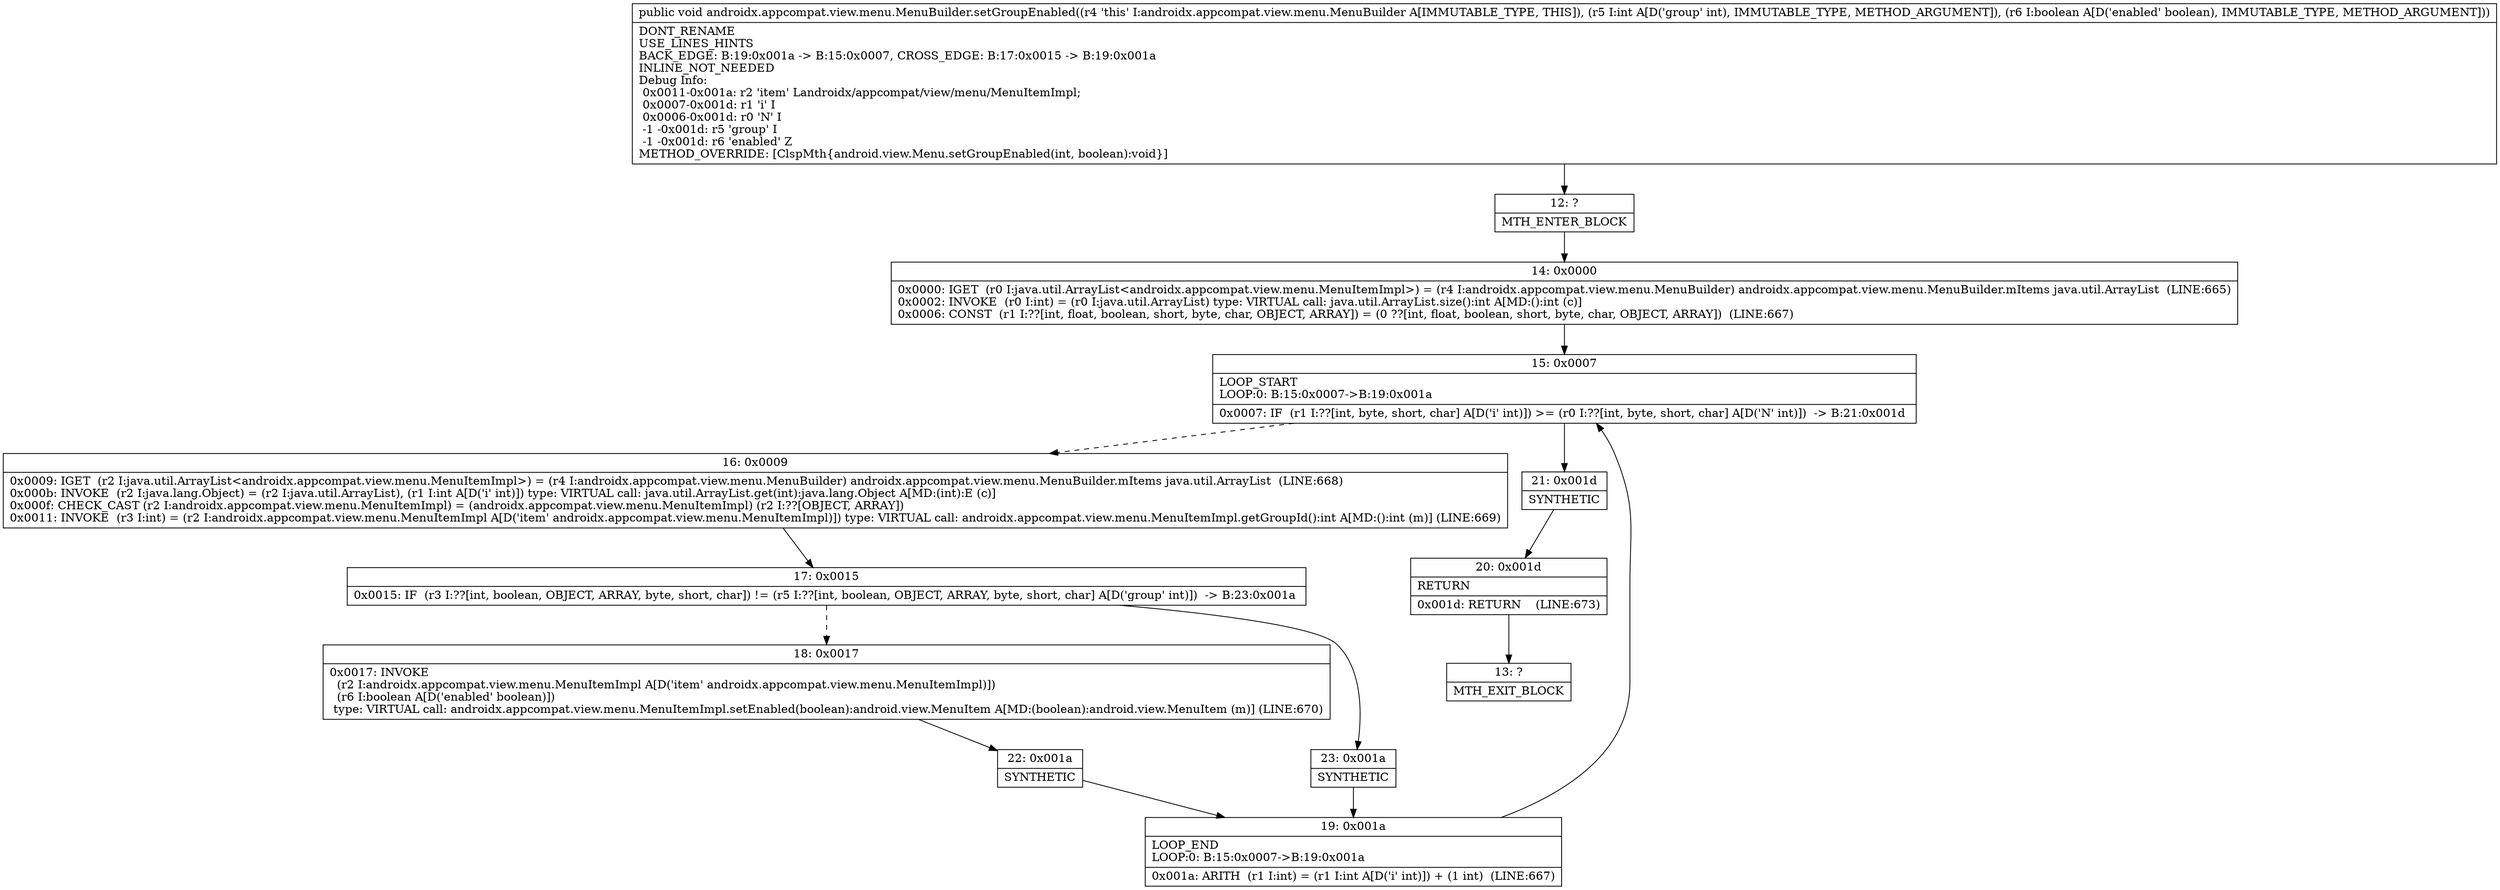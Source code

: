 digraph "CFG forandroidx.appcompat.view.menu.MenuBuilder.setGroupEnabled(IZ)V" {
Node_12 [shape=record,label="{12\:\ ?|MTH_ENTER_BLOCK\l}"];
Node_14 [shape=record,label="{14\:\ 0x0000|0x0000: IGET  (r0 I:java.util.ArrayList\<androidx.appcompat.view.menu.MenuItemImpl\>) = (r4 I:androidx.appcompat.view.menu.MenuBuilder) androidx.appcompat.view.menu.MenuBuilder.mItems java.util.ArrayList  (LINE:665)\l0x0002: INVOKE  (r0 I:int) = (r0 I:java.util.ArrayList) type: VIRTUAL call: java.util.ArrayList.size():int A[MD:():int (c)]\l0x0006: CONST  (r1 I:??[int, float, boolean, short, byte, char, OBJECT, ARRAY]) = (0 ??[int, float, boolean, short, byte, char, OBJECT, ARRAY])  (LINE:667)\l}"];
Node_15 [shape=record,label="{15\:\ 0x0007|LOOP_START\lLOOP:0: B:15:0x0007\-\>B:19:0x001a\l|0x0007: IF  (r1 I:??[int, byte, short, char] A[D('i' int)]) \>= (r0 I:??[int, byte, short, char] A[D('N' int)])  \-\> B:21:0x001d \l}"];
Node_16 [shape=record,label="{16\:\ 0x0009|0x0009: IGET  (r2 I:java.util.ArrayList\<androidx.appcompat.view.menu.MenuItemImpl\>) = (r4 I:androidx.appcompat.view.menu.MenuBuilder) androidx.appcompat.view.menu.MenuBuilder.mItems java.util.ArrayList  (LINE:668)\l0x000b: INVOKE  (r2 I:java.lang.Object) = (r2 I:java.util.ArrayList), (r1 I:int A[D('i' int)]) type: VIRTUAL call: java.util.ArrayList.get(int):java.lang.Object A[MD:(int):E (c)]\l0x000f: CHECK_CAST (r2 I:androidx.appcompat.view.menu.MenuItemImpl) = (androidx.appcompat.view.menu.MenuItemImpl) (r2 I:??[OBJECT, ARRAY]) \l0x0011: INVOKE  (r3 I:int) = (r2 I:androidx.appcompat.view.menu.MenuItemImpl A[D('item' androidx.appcompat.view.menu.MenuItemImpl)]) type: VIRTUAL call: androidx.appcompat.view.menu.MenuItemImpl.getGroupId():int A[MD:():int (m)] (LINE:669)\l}"];
Node_17 [shape=record,label="{17\:\ 0x0015|0x0015: IF  (r3 I:??[int, boolean, OBJECT, ARRAY, byte, short, char]) != (r5 I:??[int, boolean, OBJECT, ARRAY, byte, short, char] A[D('group' int)])  \-\> B:23:0x001a \l}"];
Node_18 [shape=record,label="{18\:\ 0x0017|0x0017: INVOKE  \l  (r2 I:androidx.appcompat.view.menu.MenuItemImpl A[D('item' androidx.appcompat.view.menu.MenuItemImpl)])\l  (r6 I:boolean A[D('enabled' boolean)])\l type: VIRTUAL call: androidx.appcompat.view.menu.MenuItemImpl.setEnabled(boolean):android.view.MenuItem A[MD:(boolean):android.view.MenuItem (m)] (LINE:670)\l}"];
Node_22 [shape=record,label="{22\:\ 0x001a|SYNTHETIC\l}"];
Node_19 [shape=record,label="{19\:\ 0x001a|LOOP_END\lLOOP:0: B:15:0x0007\-\>B:19:0x001a\l|0x001a: ARITH  (r1 I:int) = (r1 I:int A[D('i' int)]) + (1 int)  (LINE:667)\l}"];
Node_23 [shape=record,label="{23\:\ 0x001a|SYNTHETIC\l}"];
Node_21 [shape=record,label="{21\:\ 0x001d|SYNTHETIC\l}"];
Node_20 [shape=record,label="{20\:\ 0x001d|RETURN\l|0x001d: RETURN    (LINE:673)\l}"];
Node_13 [shape=record,label="{13\:\ ?|MTH_EXIT_BLOCK\l}"];
MethodNode[shape=record,label="{public void androidx.appcompat.view.menu.MenuBuilder.setGroupEnabled((r4 'this' I:androidx.appcompat.view.menu.MenuBuilder A[IMMUTABLE_TYPE, THIS]), (r5 I:int A[D('group' int), IMMUTABLE_TYPE, METHOD_ARGUMENT]), (r6 I:boolean A[D('enabled' boolean), IMMUTABLE_TYPE, METHOD_ARGUMENT]))  | DONT_RENAME\lUSE_LINES_HINTS\lBACK_EDGE: B:19:0x001a \-\> B:15:0x0007, CROSS_EDGE: B:17:0x0015 \-\> B:19:0x001a\lINLINE_NOT_NEEDED\lDebug Info:\l  0x0011\-0x001a: r2 'item' Landroidx\/appcompat\/view\/menu\/MenuItemImpl;\l  0x0007\-0x001d: r1 'i' I\l  0x0006\-0x001d: r0 'N' I\l  \-1 \-0x001d: r5 'group' I\l  \-1 \-0x001d: r6 'enabled' Z\lMETHOD_OVERRIDE: [ClspMth\{android.view.Menu.setGroupEnabled(int, boolean):void\}]\l}"];
MethodNode -> Node_12;Node_12 -> Node_14;
Node_14 -> Node_15;
Node_15 -> Node_16[style=dashed];
Node_15 -> Node_21;
Node_16 -> Node_17;
Node_17 -> Node_18[style=dashed];
Node_17 -> Node_23;
Node_18 -> Node_22;
Node_22 -> Node_19;
Node_19 -> Node_15;
Node_23 -> Node_19;
Node_21 -> Node_20;
Node_20 -> Node_13;
}

